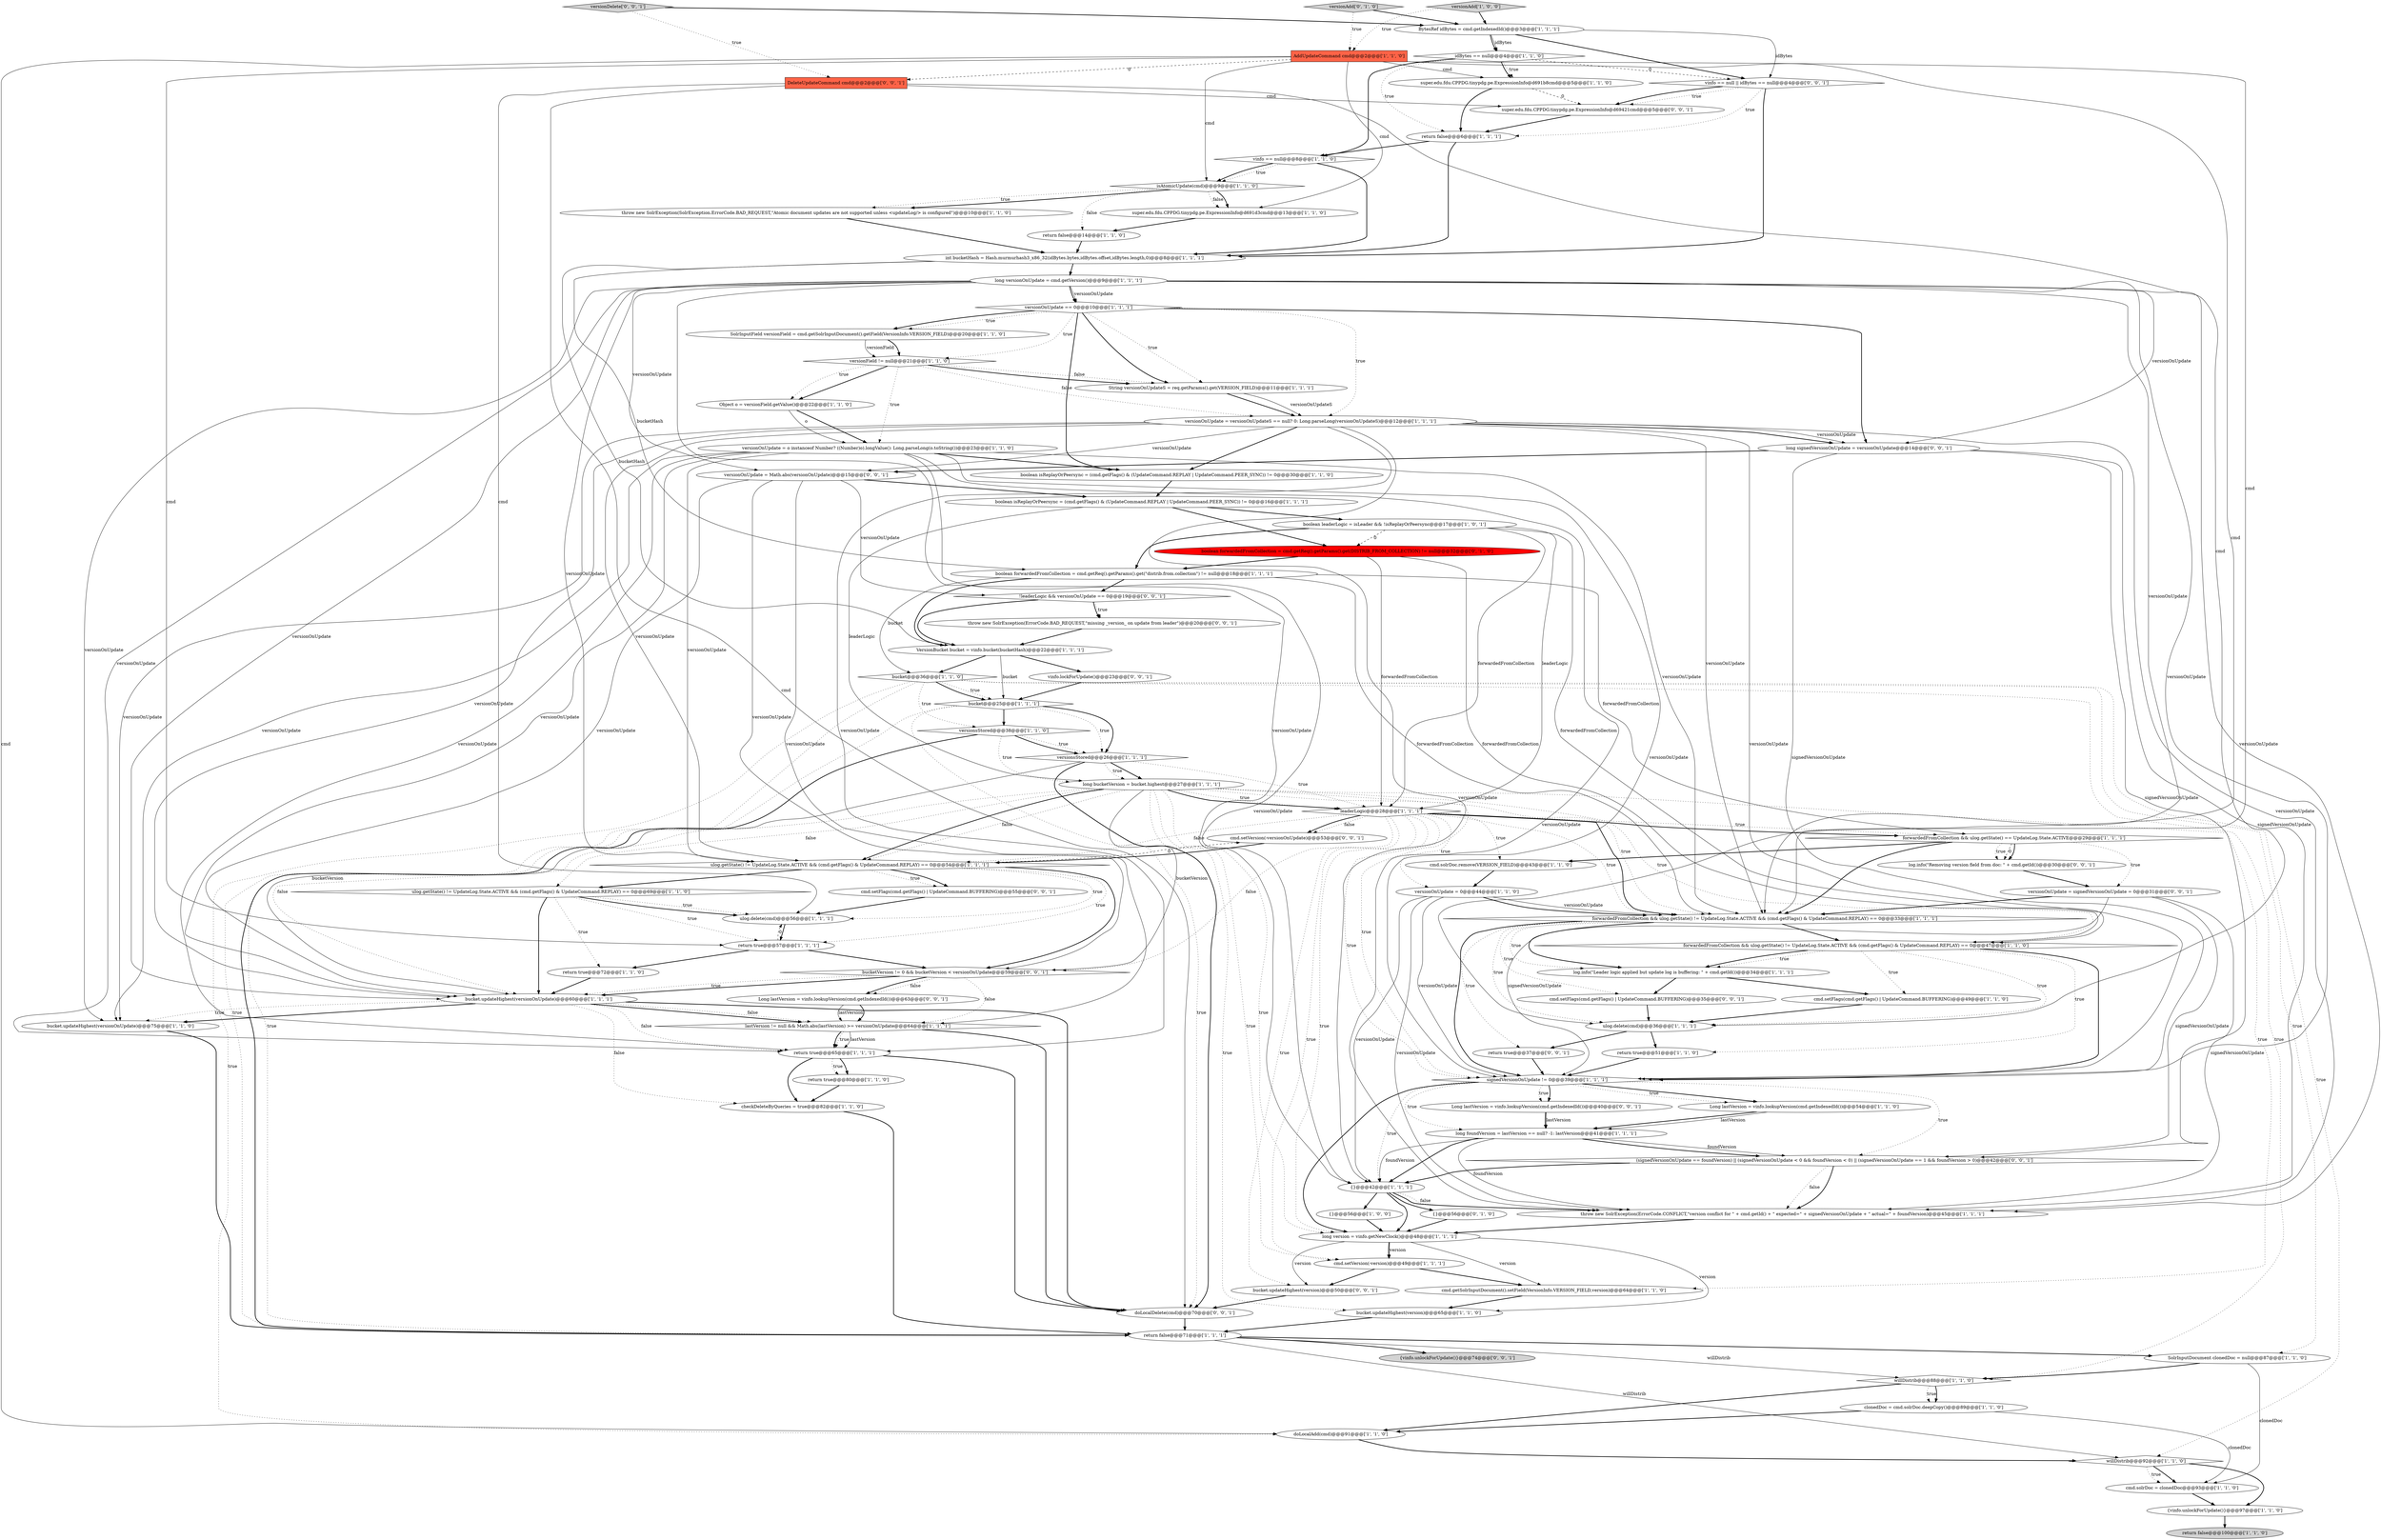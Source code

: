 digraph {
7 [style = filled, label = "SolrInputDocument clonedDoc = null@@@87@@@['1', '1', '0']", fillcolor = white, shape = ellipse image = "AAA0AAABBB1BBB"];
19 [style = filled, label = "return false@@@14@@@['1', '1', '0']", fillcolor = white, shape = ellipse image = "AAA0AAABBB1BBB"];
91 [style = filled, label = "doLocalDelete(cmd)@@@70@@@['0', '0', '1']", fillcolor = white, shape = ellipse image = "AAA0AAABBB3BBB"];
61 [style = filled, label = "long versionOnUpdate = cmd.getVersion()@@@9@@@['1', '1', '1']", fillcolor = white, shape = ellipse image = "AAA0AAABBB1BBB"];
66 [style = filled, label = "signedVersionOnUpdate != 0@@@39@@@['1', '1', '1']", fillcolor = white, shape = diamond image = "AAA0AAABBB1BBB"];
14 [style = filled, label = "super.edu.fdu.CPPDG.tinypdg.pe.ExpressionInfo@d691b8cmd@@@5@@@['1', '1', '0']", fillcolor = white, shape = ellipse image = "AAA0AAABBB1BBB"];
38 [style = filled, label = "Object o = versionField.getValue()@@@22@@@['1', '1', '0']", fillcolor = white, shape = ellipse image = "AAA0AAABBB1BBB"];
1 [style = filled, label = "versionAdd['1', '0', '0']", fillcolor = lightgray, shape = diamond image = "AAA0AAABBB1BBB"];
35 [style = filled, label = "versionOnUpdate = 0@@@44@@@['1', '1', '0']", fillcolor = white, shape = ellipse image = "AAA0AAABBB1BBB"];
90 [style = filled, label = "log.info(\"Removing version field from doc: \" + cmd.getId())@@@30@@@['0', '0', '1']", fillcolor = white, shape = ellipse image = "AAA0AAABBB3BBB"];
59 [style = filled, label = "return true@@@51@@@['1', '1', '0']", fillcolor = white, shape = ellipse image = "AAA0AAABBB1BBB"];
45 [style = filled, label = "long version = vinfo.getNewClock()@@@48@@@['1', '1', '1']", fillcolor = white, shape = ellipse image = "AAA0AAABBB1BBB"];
0 [style = filled, label = "AddUpdateCommand cmd@@@2@@@['1', '1', '0']", fillcolor = tomato, shape = box image = "AAA0AAABBB1BBB"];
67 [style = filled, label = "ulog.getState() != UpdateLog.State.ACTIVE && (cmd.getFlags() & UpdateCommand.REPLAY) == 0@@@69@@@['1', '1', '0']", fillcolor = white, shape = diamond image = "AAA0AAABBB1BBB"];
92 [style = filled, label = "bucket.updateHighest(version)@@@50@@@['0', '0', '1']", fillcolor = white, shape = ellipse image = "AAA0AAABBB3BBB"];
53 [style = filled, label = "VersionBucket bucket = vinfo.bucket(bucketHash)@@@22@@@['1', '1', '1']", fillcolor = white, shape = ellipse image = "AAA0AAABBB1BBB"];
6 [style = filled, label = "String versionOnUpdateS = req.getParams().get(VERSION_FIELD)@@@11@@@['1', '1', '1']", fillcolor = white, shape = ellipse image = "AAA0AAABBB1BBB"];
9 [style = filled, label = "bucket@@@36@@@['1', '1', '0']", fillcolor = white, shape = diamond image = "AAA0AAABBB1BBB"];
80 [style = filled, label = "long signedVersionOnUpdate = versionOnUpdate@@@14@@@['0', '0', '1']", fillcolor = white, shape = ellipse image = "AAA0AAABBB3BBB"];
65 [style = filled, label = "idBytes == null@@@4@@@['1', '1', '0']", fillcolor = white, shape = diamond image = "AAA0AAABBB1BBB"];
5 [style = filled, label = "SolrInputField versionField = cmd.getSolrInputDocument().getField(VersionInfo.VERSION_FIELD)@@@20@@@['1', '1', '0']", fillcolor = white, shape = ellipse image = "AAA0AAABBB1BBB"];
32 [style = filled, label = "BytesRef idBytes = cmd.getIndexedId()@@@3@@@['1', '1', '1']", fillcolor = white, shape = ellipse image = "AAA0AAABBB1BBB"];
41 [style = filled, label = "versionOnUpdate = o instanceof Number? ((Number)o).longValue(): Long.parseLong(o.toString())@@@23@@@['1', '1', '0']", fillcolor = white, shape = ellipse image = "AAA0AAABBB1BBB"];
71 [style = filled, label = "{}@@@56@@@['0', '1', '0']", fillcolor = white, shape = ellipse image = "AAA0AAABBB2BBB"];
70 [style = filled, label = "boolean forwardedFromCollection = cmd.getReq().getParams().get(DISTRIB_FROM_COLLECTION) != null@@@32@@@['0', '1', '0']", fillcolor = red, shape = ellipse image = "AAA1AAABBB2BBB"];
76 [style = filled, label = "return true@@@37@@@['0', '0', '1']", fillcolor = white, shape = ellipse image = "AAA0AAABBB3BBB"];
68 [style = filled, label = "versionOnUpdate == 0@@@10@@@['1', '1', '1']", fillcolor = white, shape = diamond image = "AAA0AAABBB1BBB"];
64 [style = filled, label = "{vinfo.unlockForUpdate()}@@@97@@@['1', '1', '0']", fillcolor = white, shape = ellipse image = "AAA0AAABBB1BBB"];
26 [style = filled, label = "leaderLogic@@@28@@@['1', '1', '1']", fillcolor = white, shape = diamond image = "AAA0AAABBB1BBB"];
69 [style = filled, label = "boolean isReplayOrPeersync = (cmd.getFlags() & (UpdateCommand.REPLAY | UpdateCommand.PEER_SYNC)) != 0@@@16@@@['1', '1', '1']", fillcolor = white, shape = ellipse image = "AAA0AAABBB1BBB"];
2 [style = filled, label = "Long lastVersion = vinfo.lookupVersion(cmd.getIndexedId())@@@54@@@['1', '1', '0']", fillcolor = white, shape = ellipse image = "AAA0AAABBB1BBB"];
8 [style = filled, label = "isAtomicUpdate(cmd)@@@9@@@['1', '1', '0']", fillcolor = white, shape = diamond image = "AAA0AAABBB1BBB"];
58 [style = filled, label = "long bucketVersion = bucket.highest@@@27@@@['1', '1', '1']", fillcolor = white, shape = ellipse image = "AAA0AAABBB1BBB"];
77 [style = filled, label = "Long lastVersion = vinfo.lookupVersion(cmd.getIndexedId())@@@63@@@['0', '0', '1']", fillcolor = white, shape = ellipse image = "AAA0AAABBB3BBB"];
86 [style = filled, label = "cmd.setFlags(cmd.getFlags() | UpdateCommand.BUFFERING)@@@55@@@['0', '0', '1']", fillcolor = white, shape = ellipse image = "AAA0AAABBB3BBB"];
29 [style = filled, label = "return false@@@6@@@['1', '1', '1']", fillcolor = white, shape = ellipse image = "AAA0AAABBB1BBB"];
34 [style = filled, label = "doLocalAdd(cmd)@@@91@@@['1', '1', '0']", fillcolor = white, shape = ellipse image = "AAA0AAABBB1BBB"];
49 [style = filled, label = "clonedDoc = cmd.solrDoc.deepCopy()@@@89@@@['1', '1', '0']", fillcolor = white, shape = ellipse image = "AAA0AAABBB1BBB"];
24 [style = filled, label = "vinfo == null@@@8@@@['1', '1', '0']", fillcolor = white, shape = diamond image = "AAA0AAABBB1BBB"];
33 [style = filled, label = "bucket.updateHighest(versionOnUpdate)@@@60@@@['1', '1', '1']", fillcolor = white, shape = ellipse image = "AAA0AAABBB1BBB"];
88 [style = filled, label = "Long lastVersion = vinfo.lookupVersion(cmd.getIndexedId())@@@40@@@['0', '0', '1']", fillcolor = white, shape = ellipse image = "AAA0AAABBB3BBB"];
20 [style = filled, label = "willDistrib@@@88@@@['1', '1', '0']", fillcolor = white, shape = diamond image = "AAA0AAABBB1BBB"];
22 [style = filled, label = "{}@@@56@@@['1', '0', '0']", fillcolor = white, shape = ellipse image = "AAA0AAABBB1BBB"];
4 [style = filled, label = "cmd.getSolrInputDocument().setField(VersionInfo.VERSION_FIELD,version)@@@64@@@['1', '1', '0']", fillcolor = white, shape = ellipse image = "AAA0AAABBB1BBB"];
3 [style = filled, label = "boolean leaderLogic = isLeader && !isReplayOrPeersync@@@17@@@['1', '0', '1']", fillcolor = white, shape = ellipse image = "AAA0AAABBB1BBB"];
27 [style = filled, label = "cmd.setVersion(-version)@@@49@@@['1', '1', '1']", fillcolor = white, shape = ellipse image = "AAA0AAABBB1BBB"];
43 [style = filled, label = "ulog.delete(cmd)@@@36@@@['1', '1', '1']", fillcolor = white, shape = ellipse image = "AAA0AAABBB1BBB"];
25 [style = filled, label = "boolean isReplayOrPeersync = (cmd.getFlags() & (UpdateCommand.REPLAY | UpdateCommand.PEER_SYNC)) != 0@@@30@@@['1', '1', '0']", fillcolor = white, shape = ellipse image = "AAA0AAABBB1BBB"];
78 [style = filled, label = "throw new SolrException(ErrorCode.BAD_REQUEST,\"missing _version_ on update from leader\")@@@20@@@['0', '0', '1']", fillcolor = white, shape = ellipse image = "AAA0AAABBB3BBB"];
47 [style = filled, label = "return true@@@72@@@['1', '1', '0']", fillcolor = white, shape = ellipse image = "AAA0AAABBB1BBB"];
18 [style = filled, label = "log.info(\"Leader logic applied but update log is buffering: \" + cmd.getId())@@@34@@@['1', '1', '1']", fillcolor = white, shape = ellipse image = "AAA0AAABBB1BBB"];
40 [style = filled, label = "ulog.delete(cmd)@@@56@@@['1', '1', '1']", fillcolor = white, shape = ellipse image = "AAA0AAABBB1BBB"];
13 [style = filled, label = "bucket.updateHighest(version)@@@65@@@['1', '1', '0']", fillcolor = white, shape = ellipse image = "AAA0AAABBB1BBB"];
11 [style = filled, label = "return true@@@57@@@['1', '1', '1']", fillcolor = white, shape = ellipse image = "AAA0AAABBB1BBB"];
83 [style = filled, label = "(signedVersionOnUpdate == foundVersion) || (signedVersionOnUpdate < 0 && foundVersion < 0) || (signedVersionOnUpdate == 1 && foundVersion > 0)@@@42@@@['0', '0', '1']", fillcolor = white, shape = diamond image = "AAA0AAABBB3BBB"];
21 [style = filled, label = "return false@@@71@@@['1', '1', '1']", fillcolor = white, shape = ellipse image = "AAA0AAABBB1BBB"];
56 [style = filled, label = "int bucketHash = Hash.murmurhash3_x86_32(idBytes.bytes,idBytes.offset,idBytes.length,0)@@@8@@@['1', '1', '1']", fillcolor = white, shape = ellipse image = "AAA0AAABBB1BBB"];
75 [style = filled, label = "{vinfo.unlockForUpdate()}@@@74@@@['0', '0', '1']", fillcolor = lightgray, shape = ellipse image = "AAA0AAABBB3BBB"];
51 [style = filled, label = "boolean forwardedFromCollection = cmd.getReq().getParams().get(\"distrib.from.collection\") != null@@@18@@@['1', '1', '1']", fillcolor = white, shape = ellipse image = "AAA0AAABBB1BBB"];
42 [style = filled, label = "bucket@@@25@@@['1', '1', '1']", fillcolor = white, shape = diamond image = "AAA0AAABBB1BBB"];
73 [style = filled, label = "cmd.setVersion(-versionOnUpdate)@@@53@@@['0', '0', '1']", fillcolor = white, shape = ellipse image = "AAA0AAABBB3BBB"];
72 [style = filled, label = "versionAdd['0', '1', '0']", fillcolor = lightgray, shape = diamond image = "AAA0AAABBB2BBB"];
79 [style = filled, label = "vinfo.lockForUpdate()@@@23@@@['0', '0', '1']", fillcolor = white, shape = ellipse image = "AAA0AAABBB3BBB"];
54 [style = filled, label = "versionsStored@@@38@@@['1', '1', '0']", fillcolor = white, shape = diamond image = "AAA0AAABBB1BBB"];
46 [style = filled, label = "{}@@@42@@@['1', '1', '1']", fillcolor = white, shape = ellipse image = "AAA0AAABBB1BBB"];
63 [style = filled, label = "return false@@@100@@@['1', '1', '0']", fillcolor = lightgray, shape = ellipse image = "AAA0AAABBB1BBB"];
85 [style = filled, label = "versionOnUpdate = Math.abs(versionOnUpdate)@@@15@@@['0', '0', '1']", fillcolor = white, shape = ellipse image = "AAA0AAABBB3BBB"];
39 [style = filled, label = "throw new SolrException(ErrorCode.CONFLICT,\"version conflict for \" + cmd.getId() + \" expected=\" + signedVersionOnUpdate + \" actual=\" + foundVersion)@@@45@@@['1', '1', '1']", fillcolor = white, shape = ellipse image = "AAA0AAABBB1BBB"];
37 [style = filled, label = "forwardedFromCollection && ulog.getState() != UpdateLog.State.ACTIVE && (cmd.getFlags() & UpdateCommand.REPLAY) == 0@@@47@@@['1', '1', '0']", fillcolor = white, shape = diamond image = "AAA0AAABBB1BBB"];
28 [style = filled, label = "cmd.setFlags(cmd.getFlags() | UpdateCommand.BUFFERING)@@@49@@@['1', '1', '0']", fillcolor = white, shape = ellipse image = "AAA0AAABBB1BBB"];
17 [style = filled, label = "versionField != null@@@21@@@['1', '1', '0']", fillcolor = white, shape = diamond image = "AAA0AAABBB1BBB"];
74 [style = filled, label = "!leaderLogic && versionOnUpdate == 0@@@19@@@['0', '0', '1']", fillcolor = white, shape = diamond image = "AAA0AAABBB3BBB"];
55 [style = filled, label = "bucket.updateHighest(versionOnUpdate)@@@75@@@['1', '1', '0']", fillcolor = white, shape = ellipse image = "AAA0AAABBB1BBB"];
36 [style = filled, label = "lastVersion != null && Math.abs(lastVersion) >= versionOnUpdate@@@64@@@['1', '1', '1']", fillcolor = white, shape = diamond image = "AAA0AAABBB1BBB"];
87 [style = filled, label = "DeleteUpdateCommand cmd@@@2@@@['0', '0', '1']", fillcolor = tomato, shape = box image = "AAA0AAABBB3BBB"];
62 [style = filled, label = "versionOnUpdate = versionOnUpdateS == null? 0: Long.parseLong(versionOnUpdateS)@@@12@@@['1', '1', '1']", fillcolor = white, shape = ellipse image = "AAA0AAABBB1BBB"];
15 [style = filled, label = "super.edu.fdu.CPPDG.tinypdg.pe.ExpressionInfo@d691d3cmd@@@13@@@['1', '1', '0']", fillcolor = white, shape = ellipse image = "AAA0AAABBB1BBB"];
52 [style = filled, label = "versionsStored@@@26@@@['1', '1', '1']", fillcolor = white, shape = diamond image = "AAA0AAABBB1BBB"];
84 [style = filled, label = "versionOnUpdate = signedVersionOnUpdate = 0@@@31@@@['0', '0', '1']", fillcolor = white, shape = ellipse image = "AAA0AAABBB3BBB"];
44 [style = filled, label = "cmd.solrDoc.remove(VERSION_FIELD)@@@43@@@['1', '1', '0']", fillcolor = white, shape = ellipse image = "AAA0AAABBB1BBB"];
81 [style = filled, label = "cmd.setFlags(cmd.getFlags() | UpdateCommand.BUFFERING)@@@35@@@['0', '0', '1']", fillcolor = white, shape = ellipse image = "AAA0AAABBB3BBB"];
23 [style = filled, label = "checkDeleteByQueries = true@@@82@@@['1', '1', '0']", fillcolor = white, shape = ellipse image = "AAA0AAABBB1BBB"];
94 [style = filled, label = "versionDelete['0', '0', '1']", fillcolor = lightgray, shape = diamond image = "AAA0AAABBB3BBB"];
57 [style = filled, label = "return true@@@80@@@['1', '1', '0']", fillcolor = white, shape = ellipse image = "AAA0AAABBB1BBB"];
31 [style = filled, label = "cmd.solrDoc = clonedDoc@@@93@@@['1', '1', '0']", fillcolor = white, shape = ellipse image = "AAA0AAABBB1BBB"];
16 [style = filled, label = "long foundVersion = lastVersion == null? -1: lastVersion@@@41@@@['1', '1', '1']", fillcolor = white, shape = ellipse image = "AAA0AAABBB1BBB"];
82 [style = filled, label = "super.edu.fdu.CPPDG.tinypdg.pe.ExpressionInfo@d69421cmd@@@5@@@['0', '0', '1']", fillcolor = white, shape = ellipse image = "AAA0AAABBB3BBB"];
50 [style = filled, label = "ulog.getState() != UpdateLog.State.ACTIVE && (cmd.getFlags() & UpdateCommand.REPLAY) == 0@@@54@@@['1', '1', '1']", fillcolor = white, shape = diamond image = "AAA0AAABBB1BBB"];
93 [style = filled, label = "bucketVersion != 0 && bucketVersion < versionOnUpdate@@@59@@@['0', '0', '1']", fillcolor = white, shape = diamond image = "AAA0AAABBB3BBB"];
30 [style = filled, label = "willDistrib@@@92@@@['1', '1', '0']", fillcolor = white, shape = diamond image = "AAA0AAABBB1BBB"];
10 [style = filled, label = "forwardedFromCollection && ulog.getState() != UpdateLog.State.ACTIVE && (cmd.getFlags() & UpdateCommand.REPLAY) == 0@@@33@@@['1', '1', '1']", fillcolor = white, shape = diamond image = "AAA0AAABBB1BBB"];
89 [style = filled, label = "vinfo == null || idBytes == null@@@4@@@['0', '0', '1']", fillcolor = white, shape = diamond image = "AAA0AAABBB3BBB"];
60 [style = filled, label = "forwardedFromCollection && ulog.getState() == UpdateLog.State.ACTIVE@@@29@@@['1', '1', '1']", fillcolor = white, shape = diamond image = "AAA0AAABBB1BBB"];
12 [style = filled, label = "throw new SolrException(SolrException.ErrorCode.BAD_REQUEST,\"Atomic document updates are not supported unless <updateLog/> is configured\")@@@10@@@['1', '1', '0']", fillcolor = white, shape = ellipse image = "AAA0AAABBB1BBB"];
48 [style = filled, label = "return true@@@65@@@['1', '1', '1']", fillcolor = white, shape = ellipse image = "AAA0AAABBB1BBB"];
33->55 [style = dotted, label="true"];
7->31 [style = solid, label="clonedDoc"];
60->90 [style = dashed, label="0"];
83->39 [style = dotted, label="false"];
58->50 [style = bold, label=""];
85->69 [style = bold, label=""];
10->66 [style = bold, label=""];
50->86 [style = dotted, label="true"];
61->33 [style = solid, label="versionOnUpdate"];
51->74 [style = bold, label=""];
67->40 [style = dotted, label="true"];
83->39 [style = bold, label=""];
61->66 [style = solid, label="versionOnUpdate"];
26->10 [style = bold, label=""];
26->45 [style = dotted, label="true"];
11->40 [style = dashed, label="0"];
50->86 [style = bold, label=""];
44->35 [style = bold, label=""];
51->60 [style = solid, label="forwardedFromCollection"];
42->91 [style = dotted, label="true"];
36->48 [style = dotted, label="true"];
45->27 [style = bold, label=""];
67->11 [style = dotted, label="true"];
45->92 [style = solid, label="version"];
21->75 [style = bold, label=""];
51->53 [style = bold, label=""];
38->41 [style = bold, label=""];
35->10 [style = solid, label="versionOnUpdate"];
85->33 [style = solid, label="versionOnUpdate"];
33->91 [style = bold, label=""];
53->42 [style = solid, label="bucket"];
88->16 [style = solid, label="lastVersion"];
32->65 [style = solid, label="idBytes"];
47->33 [style = bold, label=""];
65->14 [style = bold, label=""];
70->51 [style = bold, label=""];
29->56 [style = bold, label=""];
60->90 [style = bold, label=""];
58->10 [style = dotted, label="true"];
62->33 [style = solid, label="versionOnUpdate"];
16->83 [style = solid, label="foundVersion"];
59->66 [style = bold, label=""];
62->10 [style = solid, label="versionOnUpdate"];
0->15 [style = solid, label="cmd"];
54->52 [style = dotted, label="true"];
0->8 [style = solid, label="cmd"];
77->36 [style = solid, label="lastVersion"];
17->38 [style = bold, label=""];
52->33 [style = solid, label="bucketVersion"];
26->60 [style = bold, label=""];
90->84 [style = bold, label=""];
40->11 [style = bold, label=""];
66->88 [style = bold, label=""];
35->46 [style = solid, label="versionOnUpdate"];
61->68 [style = bold, label=""];
93->77 [style = dotted, label="false"];
28->43 [style = bold, label=""];
35->66 [style = solid, label="versionOnUpdate"];
67->47 [style = dotted, label="true"];
80->83 [style = solid, label="signedVersionOnUpdate"];
26->93 [style = dotted, label="false"];
20->49 [style = dotted, label="true"];
41->66 [style = solid, label="versionOnUpdate"];
3->37 [style = solid, label="forwardedFromCollection"];
3->70 [style = dashed, label="0"];
89->56 [style = bold, label=""];
35->10 [style = bold, label=""];
33->48 [style = dotted, label="false"];
1->0 [style = dotted, label="true"];
24->8 [style = dotted, label="true"];
66->83 [style = dotted, label="true"];
6->62 [style = bold, label=""];
50->11 [style = dotted, label="true"];
48->91 [style = bold, label=""];
93->36 [style = dotted, label="false"];
51->10 [style = solid, label="forwardedFromCollection"];
66->45 [style = bold, label=""];
16->83 [style = bold, label=""];
0->34 [style = solid, label="cmd"];
26->66 [style = dotted, label="true"];
2->16 [style = bold, label=""];
10->18 [style = dotted, label="true"];
70->37 [style = solid, label="forwardedFromCollection"];
54->52 [style = bold, label=""];
17->38 [style = dotted, label="true"];
61->10 [style = solid, label="versionOnUpdate"];
21->20 [style = solid, label="willDistrib"];
74->78 [style = bold, label=""];
20->34 [style = bold, label=""];
67->33 [style = bold, label=""];
62->25 [style = bold, label=""];
71->45 [style = bold, label=""];
77->36 [style = bold, label=""];
8->15 [style = dotted, label="false"];
3->26 [style = solid, label="leaderLogic"];
62->46 [style = solid, label="versionOnUpdate"];
26->44 [style = dotted, label="true"];
68->80 [style = bold, label=""];
80->85 [style = bold, label=""];
36->91 [style = bold, label=""];
17->6 [style = dotted, label="false"];
36->48 [style = solid, label="lastVersion"];
45->27 [style = solid, label="version"];
39->45 [style = bold, label=""];
88->16 [style = bold, label=""];
45->13 [style = solid, label="version"];
61->85 [style = solid, label="versionOnUpdate"];
37->18 [style = dotted, label="true"];
26->92 [style = dotted, label="true"];
45->4 [style = solid, label="version"];
46->39 [style = bold, label=""];
9->42 [style = dotted, label="true"];
3->51 [style = bold, label=""];
9->21 [style = dotted, label="true"];
5->17 [style = bold, label=""];
6->62 [style = solid, label="versionOnUpdateS"];
3->26 [style = solid, label="forwardedFromCollection"];
58->50 [style = dotted, label="false"];
18->28 [style = bold, label=""];
19->56 [style = bold, label=""];
50->67 [style = bold, label=""];
60->84 [style = dotted, label="true"];
35->39 [style = solid, label="versionOnUpdate"];
62->48 [style = solid, label="versionOnUpdate"];
52->58 [style = bold, label=""];
57->23 [style = bold, label=""];
10->76 [style = dotted, label="true"];
11->93 [style = bold, label=""];
81->43 [style = bold, label=""];
66->2 [style = bold, label=""];
93->33 [style = bold, label=""];
8->12 [style = dotted, label="true"];
58->37 [style = dotted, label="true"];
58->13 [style = dotted, label="true"];
41->10 [style = solid, label="versionOnUpdate"];
82->29 [style = bold, label=""];
62->39 [style = solid, label="versionOnUpdate"];
61->39 [style = solid, label="versionOnUpdate"];
41->50 [style = solid, label="versionOnUpdate"];
62->85 [style = solid, label="versionOnUpdate"];
41->46 [style = solid, label="versionOnUpdate"];
33->36 [style = bold, label=""];
42->52 [style = dotted, label="true"];
1->32 [style = bold, label=""];
21->7 [style = bold, label=""];
49->31 [style = solid, label="clonedDoc"];
41->33 [style = solid, label="versionOnUpdate"];
61->46 [style = solid, label="versionOnUpdate"];
60->90 [style = dotted, label="true"];
24->8 [style = bold, label=""];
0->10 [style = solid, label="cmd"];
68->6 [style = bold, label=""];
26->60 [style = dotted, label="true"];
65->89 [style = dashed, label="0"];
14->82 [style = dashed, label="0"];
27->92 [style = bold, label=""];
65->14 [style = dotted, label="true"];
60->44 [style = bold, label=""];
61->80 [style = solid, label="versionOnUpdate"];
10->18 [style = bold, label=""];
24->56 [style = bold, label=""];
50->93 [style = bold, label=""];
9->54 [style = dotted, label="true"];
43->59 [style = bold, label=""];
54->58 [style = dotted, label="true"];
26->50 [style = dotted, label="false"];
68->62 [style = dotted, label="true"];
93->77 [style = bold, label=""];
8->15 [style = bold, label=""];
9->42 [style = bold, label=""];
22->45 [style = bold, label=""];
67->40 [style = bold, label=""];
89->29 [style = dotted, label="true"];
62->55 [style = solid, label="versionOnUpdate"];
17->6 [style = bold, label=""];
68->25 [style = bold, label=""];
72->32 [style = bold, label=""];
0->14 [style = solid, label="cmd"];
74->78 [style = dotted, label="true"];
42->52 [style = bold, label=""];
41->48 [style = solid, label="versionOnUpdate"];
26->27 [style = dotted, label="true"];
33->55 [style = bold, label=""];
4->13 [style = bold, label=""];
53->79 [style = bold, label=""];
2->16 [style = solid, label="lastVersion"];
62->80 [style = solid, label="versionOnUpdate"];
17->62 [style = dotted, label="false"];
58->4 [style = dotted, label="true"];
5->17 [style = solid, label="versionField"];
43->76 [style = bold, label=""];
56->51 [style = solid, label="bucketHash"];
16->39 [style = solid, label="foundVersion"];
7->20 [style = bold, label=""];
58->26 [style = dotted, label="true"];
58->66 [style = dotted, label="true"];
15->19 [style = bold, label=""];
86->40 [style = bold, label=""];
18->81 [style = bold, label=""];
72->0 [style = dotted, label="true"];
0->11 [style = solid, label="cmd"];
37->66 [style = bold, label=""];
76->66 [style = bold, label=""];
62->80 [style = bold, label=""];
66->88 [style = dotted, label="true"];
52->91 [style = bold, label=""];
91->21 [style = bold, label=""];
48->23 [style = bold, label=""];
37->43 [style = dotted, label="true"];
56->53 [style = solid, label="bucketHash"];
30->64 [style = bold, label=""];
62->66 [style = solid, label="versionOnUpdate"];
70->26 [style = solid, label="forwardedFromCollection"];
92->91 [style = bold, label=""];
12->56 [style = bold, label=""];
85->74 [style = solid, label="versionOnUpdate"];
30->31 [style = bold, label=""];
37->59 [style = dotted, label="true"];
66->16 [style = dotted, label="true"];
65->29 [style = dotted, label="true"];
9->20 [style = dotted, label="true"];
33->36 [style = dotted, label="false"];
61->55 [style = solid, label="versionOnUpdate"];
32->89 [style = solid, label="idBytes"];
14->29 [style = bold, label=""];
69->3 [style = bold, label=""];
85->93 [style = solid, label="versionOnUpdate"];
80->66 [style = solid, label="signedVersionOnUpdate"];
54->21 [style = bold, label=""];
11->47 [style = bold, label=""];
20->49 [style = bold, label=""];
89->82 [style = bold, label=""];
26->35 [style = dotted, label="true"];
58->26 [style = bold, label=""];
0->87 [style = dashed, label="0"];
9->7 [style = dotted, label="true"];
46->39 [style = dotted, label="false"];
53->9 [style = bold, label=""];
84->83 [style = solid, label="signedVersionOnUpdate"];
84->39 [style = solid, label="signedVersionOnUpdate"];
80->39 [style = solid, label="signedVersionOnUpdate"];
9->30 [style = dotted, label="true"];
68->17 [style = dotted, label="true"];
8->12 [style = bold, label=""];
30->31 [style = dotted, label="true"];
46->22 [style = bold, label=""];
10->37 [style = bold, label=""];
16->46 [style = bold, label=""];
85->36 [style = solid, label="versionOnUpdate"];
0->43 [style = solid, label="cmd"];
84->10 [style = bold, label=""];
8->19 [style = dotted, label="false"];
89->82 [style = dotted, label="true"];
26->73 [style = dotted, label="false"];
10->43 [style = dotted, label="true"];
17->41 [style = dotted, label="true"];
66->46 [style = dotted, label="true"];
55->21 [style = bold, label=""];
41->39 [style = solid, label="versionOnUpdate"];
26->73 [style = bold, label=""];
50->40 [style = dotted, label="true"];
65->24 [style = bold, label=""];
84->66 [style = solid, label="signedVersionOnUpdate"];
48->57 [style = bold, label=""];
58->67 [style = dotted, label="false"];
73->50 [style = bold, label=""];
94->87 [style = dotted, label="true"];
62->50 [style = solid, label="versionOnUpdate"];
58->27 [style = dotted, label="true"];
87->43 [style = solid, label="cmd"];
58->33 [style = dotted, label="false"];
64->63 [style = bold, label=""];
61->48 [style = solid, label="versionOnUpdate"];
93->33 [style = dotted, label="true"];
56->61 [style = bold, label=""];
32->65 [style = bold, label=""];
79->42 [style = bold, label=""];
49->34 [style = bold, label=""];
50->73 [style = dashed, label="0"];
58->93 [style = solid, label="bucketVersion"];
34->30 [style = bold, label=""];
33->23 [style = dotted, label="false"];
83->46 [style = bold, label=""];
87->91 [style = solid, label="cmd"];
74->53 [style = bold, label=""];
16->46 [style = solid, label="foundVersion"];
87->82 [style = solid, label="cmd"];
78->53 [style = bold, label=""];
46->71 [style = bold, label=""];
25->69 [style = bold, label=""];
27->4 [style = bold, label=""];
68->5 [style = bold, label=""];
68->6 [style = dotted, label="true"];
10->81 [style = dotted, label="true"];
21->30 [style = solid, label="willDistrib"];
38->41 [style = solid, label="o"];
23->21 [style = bold, label=""];
94->32 [style = bold, label=""];
87->40 [style = solid, label="cmd"];
9->34 [style = dotted, label="true"];
52->58 [style = dotted, label="true"];
32->89 [style = bold, label=""];
26->10 [style = dotted, label="true"];
41->55 [style = solid, label="versionOnUpdate"];
36->48 [style = bold, label=""];
66->2 [style = dotted, label="true"];
51->9 [style = solid, label="bucket"];
37->18 [style = bold, label=""];
60->10 [style = bold, label=""];
46->45 [style = bold, label=""];
31->64 [style = bold, label=""];
58->45 [style = dotted, label="true"];
37->28 [style = dotted, label="true"];
41->25 [style = bold, label=""];
69->70 [style = bold, label=""];
42->54 [style = bold, label=""];
29->24 [style = bold, label=""];
13->21 [style = bold, label=""];
42->21 [style = dotted, label="true"];
61->68 [style = solid, label="versionOnUpdate"];
69->58 [style = solid, label="leaderLogic"];
52->26 [style = dotted, label="true"];
61->50 [style = solid, label="versionOnUpdate"];
48->57 [style = dotted, label="true"];
68->5 [style = dotted, label="true"];
}
